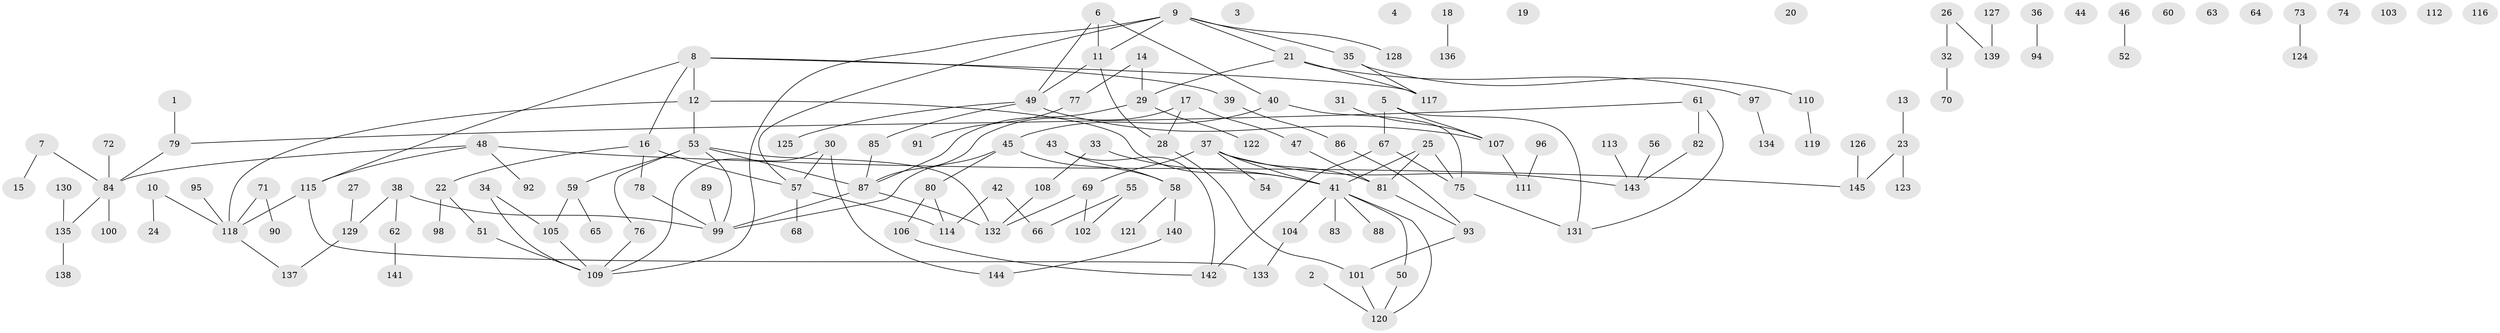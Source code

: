 // coarse degree distribution, {1: 0.34951456310679613, 3: 0.11650485436893204, 0: 0.1262135922330097, 2: 0.17475728155339806, 5: 0.05825242718446602, 6: 0.02912621359223301, 8: 0.019417475728155338, 7: 0.02912621359223301, 4: 0.08737864077669903, 9: 0.009708737864077669}
// Generated by graph-tools (version 1.1) at 2025/23/03/03/25 07:23:29]
// undirected, 145 vertices, 163 edges
graph export_dot {
graph [start="1"]
  node [color=gray90,style=filled];
  1;
  2;
  3;
  4;
  5;
  6;
  7;
  8;
  9;
  10;
  11;
  12;
  13;
  14;
  15;
  16;
  17;
  18;
  19;
  20;
  21;
  22;
  23;
  24;
  25;
  26;
  27;
  28;
  29;
  30;
  31;
  32;
  33;
  34;
  35;
  36;
  37;
  38;
  39;
  40;
  41;
  42;
  43;
  44;
  45;
  46;
  47;
  48;
  49;
  50;
  51;
  52;
  53;
  54;
  55;
  56;
  57;
  58;
  59;
  60;
  61;
  62;
  63;
  64;
  65;
  66;
  67;
  68;
  69;
  70;
  71;
  72;
  73;
  74;
  75;
  76;
  77;
  78;
  79;
  80;
  81;
  82;
  83;
  84;
  85;
  86;
  87;
  88;
  89;
  90;
  91;
  92;
  93;
  94;
  95;
  96;
  97;
  98;
  99;
  100;
  101;
  102;
  103;
  104;
  105;
  106;
  107;
  108;
  109;
  110;
  111;
  112;
  113;
  114;
  115;
  116;
  117;
  118;
  119;
  120;
  121;
  122;
  123;
  124;
  125;
  126;
  127;
  128;
  129;
  130;
  131;
  132;
  133;
  134;
  135;
  136;
  137;
  138;
  139;
  140;
  141;
  142;
  143;
  144;
  145;
  1 -- 79;
  2 -- 120;
  5 -- 67;
  5 -- 107;
  5 -- 131;
  6 -- 11;
  6 -- 40;
  6 -- 49;
  7 -- 15;
  7 -- 84;
  8 -- 12;
  8 -- 16;
  8 -- 39;
  8 -- 115;
  8 -- 117;
  9 -- 11;
  9 -- 21;
  9 -- 35;
  9 -- 57;
  9 -- 109;
  9 -- 128;
  10 -- 24;
  10 -- 118;
  11 -- 28;
  11 -- 49;
  12 -- 41;
  12 -- 53;
  12 -- 118;
  13 -- 23;
  14 -- 29;
  14 -- 77;
  16 -- 22;
  16 -- 57;
  16 -- 78;
  17 -- 28;
  17 -- 47;
  17 -- 87;
  18 -- 136;
  21 -- 29;
  21 -- 97;
  21 -- 117;
  22 -- 51;
  22 -- 98;
  23 -- 123;
  23 -- 145;
  25 -- 41;
  25 -- 75;
  25 -- 81;
  26 -- 32;
  26 -- 139;
  27 -- 129;
  28 -- 101;
  29 -- 87;
  29 -- 122;
  30 -- 57;
  30 -- 109;
  30 -- 144;
  31 -- 107;
  32 -- 70;
  33 -- 41;
  33 -- 108;
  34 -- 105;
  34 -- 109;
  35 -- 110;
  35 -- 117;
  36 -- 94;
  37 -- 41;
  37 -- 54;
  37 -- 69;
  37 -- 81;
  37 -- 143;
  38 -- 62;
  38 -- 99;
  38 -- 129;
  39 -- 86;
  40 -- 45;
  40 -- 75;
  41 -- 50;
  41 -- 83;
  41 -- 88;
  41 -- 104;
  41 -- 120;
  42 -- 66;
  42 -- 114;
  43 -- 58;
  43 -- 142;
  45 -- 58;
  45 -- 80;
  45 -- 99;
  46 -- 52;
  47 -- 81;
  48 -- 84;
  48 -- 92;
  48 -- 115;
  48 -- 145;
  49 -- 85;
  49 -- 107;
  49 -- 125;
  50 -- 120;
  51 -- 109;
  53 -- 59;
  53 -- 76;
  53 -- 87;
  53 -- 99;
  53 -- 132;
  55 -- 66;
  55 -- 102;
  56 -- 143;
  57 -- 68;
  57 -- 114;
  58 -- 121;
  58 -- 140;
  59 -- 65;
  59 -- 105;
  61 -- 79;
  61 -- 82;
  61 -- 131;
  62 -- 141;
  67 -- 75;
  67 -- 142;
  69 -- 102;
  69 -- 132;
  71 -- 90;
  71 -- 118;
  72 -- 84;
  73 -- 124;
  75 -- 131;
  76 -- 109;
  77 -- 91;
  78 -- 99;
  79 -- 84;
  80 -- 106;
  80 -- 114;
  81 -- 93;
  82 -- 143;
  84 -- 100;
  84 -- 135;
  85 -- 87;
  86 -- 93;
  87 -- 99;
  87 -- 132;
  89 -- 99;
  93 -- 101;
  95 -- 118;
  96 -- 111;
  97 -- 134;
  101 -- 120;
  104 -- 133;
  105 -- 109;
  106 -- 142;
  107 -- 111;
  108 -- 132;
  110 -- 119;
  113 -- 143;
  115 -- 118;
  115 -- 133;
  118 -- 137;
  126 -- 145;
  127 -- 139;
  129 -- 137;
  130 -- 135;
  135 -- 138;
  140 -- 144;
}
